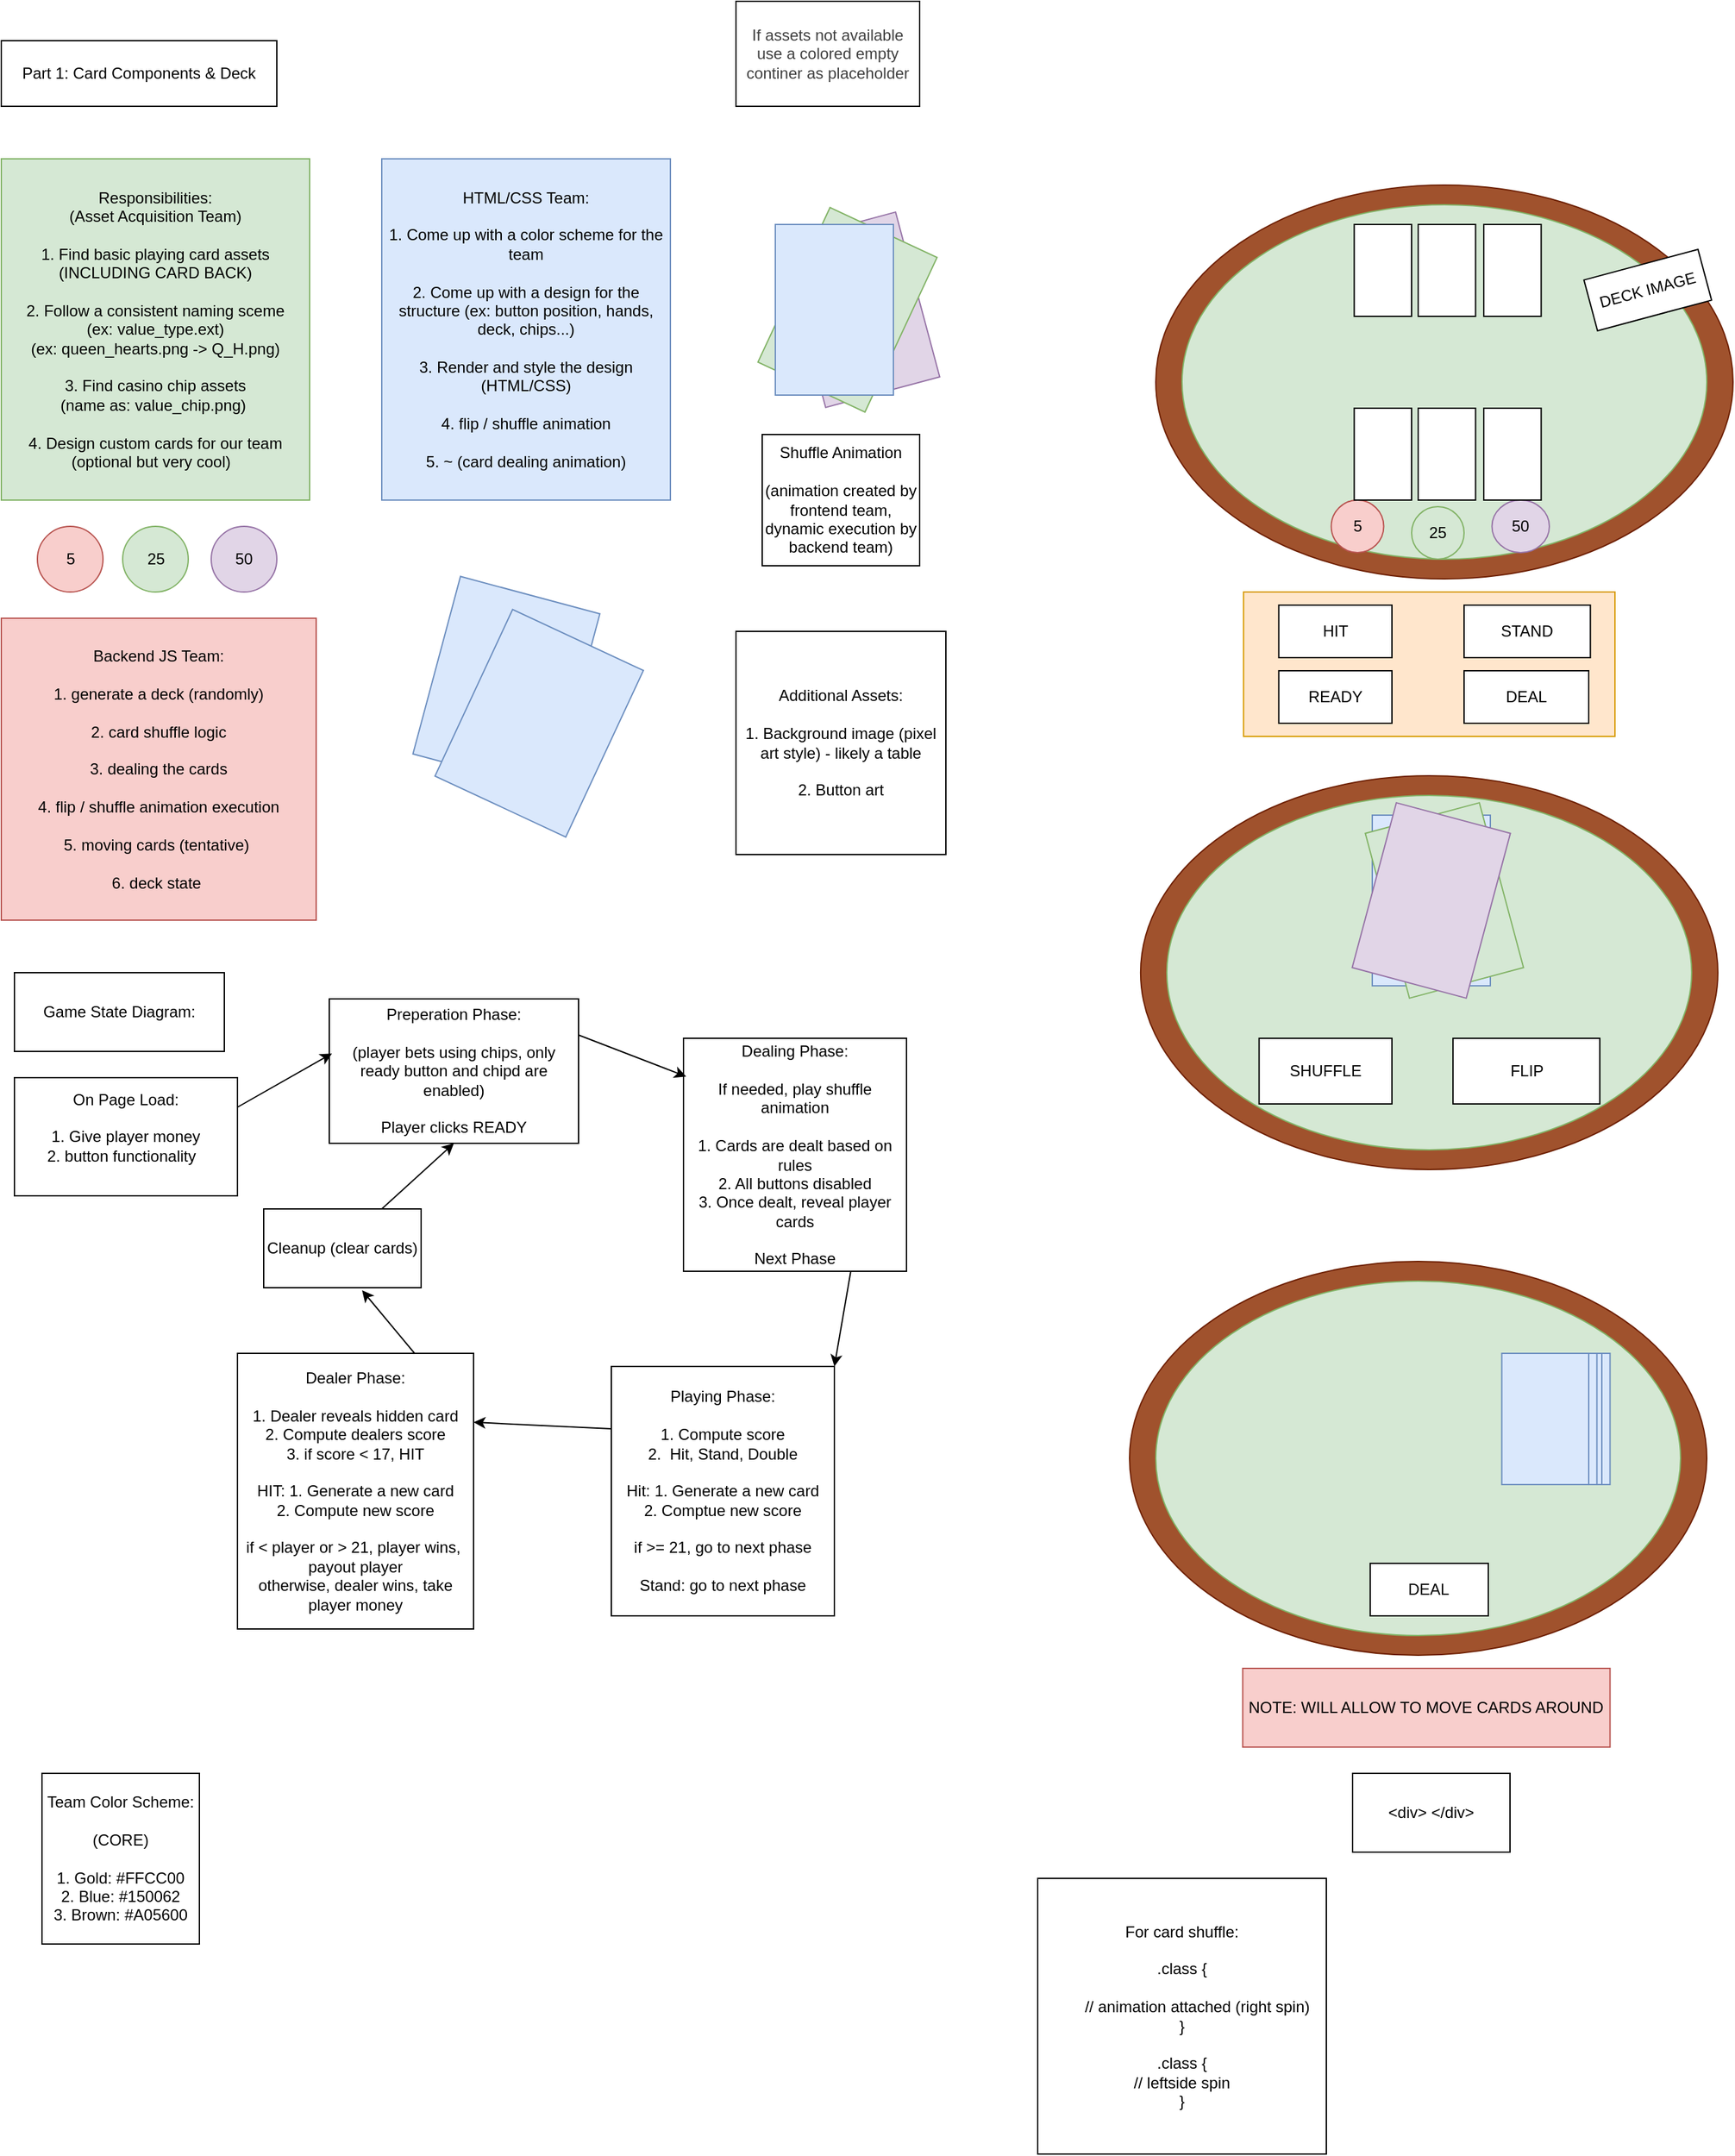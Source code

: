 <mxfile>
    <diagram id="_-PKDv2D4QOxhtcSlVaa" name="Page-1">
        <mxGraphModel dx="842" dy="620" grid="1" gridSize="10" guides="1" tooltips="1" connect="1" arrows="1" fold="1" page="1" pageScale="1" pageWidth="700" pageHeight="1000" background="none" math="0" shadow="0">
            <root>
                <mxCell id="0"/>
                <mxCell id="1" parent="0"/>
                <mxCell id="75" value="" style="ellipse;whiteSpace=wrap;html=1;fillColor=#a0522d;strokeColor=#6D1F00;fontColor=#ffffff;" vertex="1" parent="1">
                    <mxGeometry x="930" y="1000" width="440" height="300" as="geometry"/>
                </mxCell>
                <mxCell id="2" value="Part 1: Card Components &amp;amp; Deck" style="whiteSpace=wrap;html=1;" parent="1" vertex="1">
                    <mxGeometry x="70" y="70" width="210" height="50" as="geometry"/>
                </mxCell>
                <mxCell id="6" value="Responsibilities:&lt;div&gt;(Asset Acquisition Team)&lt;/div&gt;&lt;div&gt;&lt;br&gt;&lt;/div&gt;&lt;div&gt;1. Find basic playing card assets (INCLUDING CARD BACK)&lt;/div&gt;&lt;div&gt;&lt;br&gt;&lt;/div&gt;&lt;div&gt;2. Follow a consistent naming sceme&lt;/div&gt;&lt;div&gt;(ex: value_type.ext)&lt;/div&gt;&lt;div&gt;(ex: queen_hearts.png -&amp;gt; Q_H.png)&lt;/div&gt;&lt;div&gt;&lt;br&gt;&lt;/div&gt;&lt;div&gt;3. Find casino chip assets&lt;/div&gt;&lt;div&gt;(name as: value_chip.png)&amp;nbsp;&lt;/div&gt;&lt;div&gt;&lt;br&gt;&lt;/div&gt;&lt;div&gt;4. Design custom cards for our team (optional but very cool)&amp;nbsp;&amp;nbsp;&lt;/div&gt;" style="whiteSpace=wrap;html=1;fillColor=#d5e8d4;strokeColor=#82b366;" parent="1" vertex="1">
                    <mxGeometry x="70" y="160" width="235" height="260" as="geometry"/>
                </mxCell>
                <mxCell id="7" value="5" style="ellipse;whiteSpace=wrap;html=1;fillColor=#f8cecc;strokeColor=#b85450;" parent="1" vertex="1">
                    <mxGeometry x="97.5" y="440" width="50" height="50" as="geometry"/>
                </mxCell>
                <mxCell id="8" value="25" style="ellipse;whiteSpace=wrap;html=1;fillColor=#d5e8d4;strokeColor=#82b366;" parent="1" vertex="1">
                    <mxGeometry x="162.5" y="440" width="50" height="50" as="geometry"/>
                </mxCell>
                <mxCell id="9" value="50" style="ellipse;whiteSpace=wrap;html=1;fillColor=#e1d5e7;strokeColor=#9673a6;" parent="1" vertex="1">
                    <mxGeometry x="230" y="440" width="50" height="50" as="geometry"/>
                </mxCell>
                <mxCell id="11" value="HTML/CSS Team:&lt;div&gt;&lt;br&gt;&lt;/div&gt;&lt;div&gt;1. Come up with a color scheme for the team&lt;/div&gt;&lt;div&gt;&lt;br&gt;&lt;/div&gt;&lt;div&gt;2. Come up with a design for the structure (ex: button position, hands, deck, chips...)&lt;/div&gt;&lt;div&gt;&lt;br&gt;&lt;/div&gt;&lt;div&gt;3. Render and style the design (HTML/CSS)&lt;/div&gt;&lt;div&gt;&lt;br&gt;&lt;/div&gt;&lt;div&gt;4. flip / shuffle animation&lt;/div&gt;&lt;div&gt;&lt;br&gt;&lt;/div&gt;&lt;div&gt;5. ~ (card dealing animation)&lt;/div&gt;" style="whiteSpace=wrap;html=1;fillColor=#dae8fc;strokeColor=#6c8ebf;" parent="1" vertex="1">
                    <mxGeometry x="360" y="160" width="220" height="260" as="geometry"/>
                </mxCell>
                <mxCell id="12" value="&lt;span style=&quot;color: rgb(63, 63, 63);&quot;&gt;If assets not available use a colored empty continer as placeholder&lt;/span&gt;" style="whiteSpace=wrap;html=1;" parent="1" vertex="1">
                    <mxGeometry x="630" y="40" width="140" height="80" as="geometry"/>
                </mxCell>
                <mxCell id="13" value="" style="whiteSpace=wrap;html=1;" parent="1" vertex="1">
                    <mxGeometry x="660" y="210" width="90" height="130" as="geometry"/>
                </mxCell>
                <mxCell id="14" value="" style="whiteSpace=wrap;html=1;rotation=-15;fillColor=#e1d5e7;strokeColor=#9673a6;" parent="1" vertex="1">
                    <mxGeometry x="680" y="210" width="90" height="130" as="geometry"/>
                </mxCell>
                <mxCell id="16" value="" style="whiteSpace=wrap;html=1;rotation=-155;fillColor=#d5e8d4;strokeColor=#82b366;" parent="1" vertex="1">
                    <mxGeometry x="670" y="210" width="90" height="130" as="geometry"/>
                </mxCell>
                <mxCell id="17" value="" style="whiteSpace=wrap;html=1;rotation=0;fillColor=#dae8fc;strokeColor=#6c8ebf;" parent="1" vertex="1">
                    <mxGeometry x="660" y="210" width="90" height="130" as="geometry"/>
                </mxCell>
                <mxCell id="18" value="Shuffle Animation&lt;div&gt;&lt;br&gt;&lt;/div&gt;&lt;div&gt;(animation created by frontend team,&lt;/div&gt;&lt;div&gt;dynamic execution by backend team)&lt;/div&gt;" style="whiteSpace=wrap;html=1;" parent="1" vertex="1">
                    <mxGeometry x="650" y="370" width="120" height="100" as="geometry"/>
                </mxCell>
                <mxCell id="20" value="" style="whiteSpace=wrap;html=1;rotation=15;fillColor=#dae8fc;strokeColor=#6c8ebf;" parent="1" vertex="1">
                    <mxGeometry x="400" y="490" width="110" height="140" as="geometry"/>
                </mxCell>
                <mxCell id="21" value="" style="whiteSpace=wrap;html=1;rotation=25;fillColor=#dae8fc;strokeColor=#6c8ebf;" parent="1" vertex="1">
                    <mxGeometry x="425" y="520" width="110" height="140" as="geometry"/>
                </mxCell>
                <mxCell id="22" value="Backend JS Team:&lt;div&gt;&lt;br&gt;&lt;/div&gt;&lt;div&gt;1. generate a deck (randomly)&lt;/div&gt;&lt;div&gt;&lt;br&gt;&lt;/div&gt;&lt;div&gt;2. card shuffle logic&lt;/div&gt;&lt;div&gt;&lt;br&gt;&lt;/div&gt;&lt;div&gt;3. dealing the cards&lt;/div&gt;&lt;div&gt;&lt;br&gt;&lt;/div&gt;&lt;div&gt;4. flip / shuffle animation execution&lt;/div&gt;&lt;div&gt;&lt;br&gt;&lt;/div&gt;&lt;div&gt;5. moving cards (tentative)&amp;nbsp;&lt;/div&gt;&lt;div&gt;&lt;br&gt;&lt;/div&gt;&lt;div&gt;6. deck state&amp;nbsp;&lt;/div&gt;" style="whiteSpace=wrap;html=1;fillColor=#f8cecc;strokeColor=#b85450;" parent="1" vertex="1">
                    <mxGeometry x="70" y="510" width="240" height="230" as="geometry"/>
                </mxCell>
                <mxCell id="23" value="Game State Diagram:" style="whiteSpace=wrap;html=1;" parent="1" vertex="1">
                    <mxGeometry x="80" y="780" width="160" height="60" as="geometry"/>
                </mxCell>
                <mxCell id="24" value="On Page Load:&lt;div&gt;&lt;br&gt;&lt;/div&gt;&lt;div&gt;1. Give player money&lt;/div&gt;&lt;div&gt;2. button functionality&amp;nbsp;&amp;nbsp;&lt;/div&gt;&lt;div&gt;&lt;br&gt;&lt;/div&gt;" style="whiteSpace=wrap;html=1;" parent="1" vertex="1">
                    <mxGeometry x="80" y="860" width="170" height="90" as="geometry"/>
                </mxCell>
                <mxCell id="25" value="Preperation Phase:&lt;div&gt;&lt;br&gt;&lt;/div&gt;&lt;div&gt;(player bets using chips, only ready button and chipd are enabled)&lt;/div&gt;&lt;div&gt;&lt;br&gt;&lt;/div&gt;&lt;div&gt;Player clicks READY&lt;/div&gt;" style="whiteSpace=wrap;html=1;" parent="1" vertex="1">
                    <mxGeometry x="320" y="800" width="190" height="110" as="geometry"/>
                </mxCell>
                <mxCell id="26" style="edgeStyle=none;html=1;exitX=1;exitY=0.25;exitDx=0;exitDy=0;entryX=0.011;entryY=0.378;entryDx=0;entryDy=0;entryPerimeter=0;" parent="1" source="24" target="25" edge="1">
                    <mxGeometry relative="1" as="geometry"/>
                </mxCell>
                <mxCell id="34" style="edgeStyle=none;html=1;exitX=0.75;exitY=1;exitDx=0;exitDy=0;entryX=1;entryY=0;entryDx=0;entryDy=0;" parent="1" source="28" target="33" edge="1">
                    <mxGeometry relative="1" as="geometry"/>
                </mxCell>
                <mxCell id="28" value="Dealing Phase:&lt;div&gt;&lt;font color=&quot;#000000&quot;&gt;&lt;br&gt;&lt;/font&gt;&lt;/div&gt;&lt;div&gt;&lt;font color=&quot;#000000&quot;&gt;If needed, play shuffle animation&lt;br&gt;&lt;/font&gt;&lt;div&gt;&lt;br&gt;&lt;/div&gt;&lt;div&gt;1. Cards are dealt based on rules&lt;/div&gt;&lt;div&gt;2. All buttons disabled&lt;/div&gt;&lt;/div&gt;&lt;div&gt;3. Once dealt, reveal player cards&lt;/div&gt;&lt;div&gt;&lt;br&gt;&lt;/div&gt;&lt;div&gt;Next Phase&lt;/div&gt;" style="whiteSpace=wrap;html=1;" parent="1" vertex="1">
                    <mxGeometry x="590" y="830" width="170" height="177.5" as="geometry"/>
                </mxCell>
                <mxCell id="31" style="edgeStyle=none;html=1;exitX=1;exitY=0.25;exitDx=0;exitDy=0;entryX=0.012;entryY=0.164;entryDx=0;entryDy=0;entryPerimeter=0;" parent="1" source="25" target="28" edge="1">
                    <mxGeometry relative="1" as="geometry"/>
                </mxCell>
                <mxCell id="36" style="edgeStyle=none;html=1;exitX=0;exitY=0.25;exitDx=0;exitDy=0;entryX=1;entryY=0.25;entryDx=0;entryDy=0;" parent="1" source="33" target="35" edge="1">
                    <mxGeometry relative="1" as="geometry"/>
                </mxCell>
                <mxCell id="33" value="Playing Phase:&lt;div&gt;&lt;br&gt;&lt;/div&gt;&lt;div&gt;1. Compute score&lt;/div&gt;&lt;div&gt;2.&amp;nbsp; Hit, Stand, Double&lt;/div&gt;&lt;div&gt;&lt;br&gt;&lt;/div&gt;&lt;div&gt;Hit: 1. Generate a new card&lt;/div&gt;&lt;div&gt;2. Comptue new score&lt;/div&gt;&lt;div&gt;&lt;br&gt;&lt;/div&gt;&lt;div&gt;if &amp;gt;= 21, go to next phase&lt;/div&gt;&lt;div&gt;&lt;br&gt;&lt;/div&gt;&lt;div&gt;Stand: go to next phase&lt;/div&gt;" style="whiteSpace=wrap;html=1;" parent="1" vertex="1">
                    <mxGeometry x="535" y="1080" width="170" height="190" as="geometry"/>
                </mxCell>
                <mxCell id="35" value="Dealer Phase:&lt;div&gt;&lt;br&gt;&lt;/div&gt;&lt;div&gt;1. Dealer reveals hidden card&lt;/div&gt;&lt;div&gt;2. Compute dealers score&lt;/div&gt;&lt;div&gt;3. if score &amp;lt; 17, HIT&lt;/div&gt;&lt;div&gt;&lt;br&gt;&lt;/div&gt;&lt;div&gt;HIT: 1. Generate a new card&lt;/div&gt;&lt;div&gt;2. Compute new score&lt;/div&gt;&lt;div&gt;&lt;br&gt;&lt;/div&gt;&lt;div&gt;if &amp;lt; player or &amp;gt; 21, player wins,&amp;nbsp;&lt;/div&gt;&lt;div&gt;payout player&lt;/div&gt;&lt;div&gt;otherwise, dealer wins, take player money&lt;/div&gt;" style="whiteSpace=wrap;html=1;" parent="1" vertex="1">
                    <mxGeometry x="250" y="1070" width="180" height="210" as="geometry"/>
                </mxCell>
                <mxCell id="39" style="edgeStyle=none;html=1;exitX=0.75;exitY=0;exitDx=0;exitDy=0;entryX=0.5;entryY=1;entryDx=0;entryDy=0;" parent="1" source="37" target="25" edge="1">
                    <mxGeometry relative="1" as="geometry"/>
                </mxCell>
                <mxCell id="37" value="Cleanup (clear cards)" style="whiteSpace=wrap;html=1;" parent="1" vertex="1">
                    <mxGeometry x="270" y="960" width="120" height="60" as="geometry"/>
                </mxCell>
                <mxCell id="38" style="edgeStyle=none;html=1;exitX=0.75;exitY=0;exitDx=0;exitDy=0;entryX=0.625;entryY=1.033;entryDx=0;entryDy=0;entryPerimeter=0;" parent="1" source="35" target="37" edge="1">
                    <mxGeometry relative="1" as="geometry"/>
                </mxCell>
                <mxCell id="40" value="" style="ellipse;whiteSpace=wrap;html=1;fillColor=#a0522d;strokeColor=#6D1F00;fontColor=#ffffff;" vertex="1" parent="1">
                    <mxGeometry x="950" y="180" width="440" height="300" as="geometry"/>
                </mxCell>
                <mxCell id="42" value="" style="ellipse;whiteSpace=wrap;html=1;fillColor=#d5e8d4;strokeColor=#82b366;" vertex="1" parent="1">
                    <mxGeometry x="970" y="195" width="400" height="270" as="geometry"/>
                </mxCell>
                <mxCell id="43" value="5" style="ellipse;whiteSpace=wrap;html=1;fillColor=#f8cecc;strokeColor=#b85450;" vertex="1" parent="1">
                    <mxGeometry x="1083.75" y="420" width="40" height="40" as="geometry"/>
                </mxCell>
                <mxCell id="44" value="25" style="ellipse;whiteSpace=wrap;html=1;fillColor=#d5e8d4;strokeColor=#82b366;" vertex="1" parent="1">
                    <mxGeometry x="1145" y="425" width="40" height="40" as="geometry"/>
                </mxCell>
                <mxCell id="45" value="50" style="ellipse;whiteSpace=wrap;html=1;fillColor=#e1d5e7;strokeColor=#9673a6;" vertex="1" parent="1">
                    <mxGeometry x="1206.25" y="420" width="43.75" height="40" as="geometry"/>
                </mxCell>
                <mxCell id="49" value="" style="whiteSpace=wrap;html=1;" vertex="1" parent="1">
                    <mxGeometry x="1101.25" y="350" width="43.75" height="70" as="geometry"/>
                </mxCell>
                <mxCell id="53" value="" style="whiteSpace=wrap;html=1;" vertex="1" parent="1">
                    <mxGeometry x="1150" y="350" width="43.75" height="70" as="geometry"/>
                </mxCell>
                <mxCell id="54" value="" style="whiteSpace=wrap;html=1;" vertex="1" parent="1">
                    <mxGeometry x="1200" y="350" width="43.75" height="70" as="geometry"/>
                </mxCell>
                <mxCell id="55" value="" style="whiteSpace=wrap;html=1;" vertex="1" parent="1">
                    <mxGeometry x="1101.25" y="210" width="43.75" height="70" as="geometry"/>
                </mxCell>
                <mxCell id="56" value="" style="whiteSpace=wrap;html=1;" vertex="1" parent="1">
                    <mxGeometry x="1150" y="210" width="43.75" height="70" as="geometry"/>
                </mxCell>
                <mxCell id="57" value="" style="whiteSpace=wrap;html=1;" vertex="1" parent="1">
                    <mxGeometry x="1200" y="210" width="43.75" height="70" as="geometry"/>
                </mxCell>
                <mxCell id="58" value="" style="whiteSpace=wrap;html=1;fillColor=#ffe6cc;strokeColor=#d79b00;" vertex="1" parent="1">
                    <mxGeometry x="1016.88" y="490" width="283.12" height="110" as="geometry"/>
                </mxCell>
                <mxCell id="59" value="HIT" style="whiteSpace=wrap;html=1;" vertex="1" parent="1">
                    <mxGeometry x="1043.75" y="500" width="86.25" height="40" as="geometry"/>
                </mxCell>
                <mxCell id="60" value="STAND" style="whiteSpace=wrap;html=1;" vertex="1" parent="1">
                    <mxGeometry x="1185" y="500" width="96.25" height="40" as="geometry"/>
                </mxCell>
                <mxCell id="61" value="READY" style="whiteSpace=wrap;html=1;" vertex="1" parent="1">
                    <mxGeometry x="1043.75" y="550" width="86.25" height="40" as="geometry"/>
                </mxCell>
                <mxCell id="62" value="DEAL" style="whiteSpace=wrap;html=1;" vertex="1" parent="1">
                    <mxGeometry x="1185" y="550" width="95" height="40" as="geometry"/>
                </mxCell>
                <mxCell id="64" value="" style="ellipse;whiteSpace=wrap;html=1;fillColor=#a0522d;strokeColor=#6D1F00;fontColor=#ffffff;" vertex="1" parent="1">
                    <mxGeometry x="938.44" y="630" width="440" height="300" as="geometry"/>
                </mxCell>
                <mxCell id="63" value="" style="ellipse;whiteSpace=wrap;html=1;fillColor=#d5e8d4;strokeColor=#82b366;" vertex="1" parent="1">
                    <mxGeometry x="958.44" y="645" width="400" height="270" as="geometry"/>
                </mxCell>
                <mxCell id="67" value="" style="whiteSpace=wrap;html=1;rotation=0;fillColor=#dae8fc;strokeColor=#6c8ebf;" vertex="1" parent="1">
                    <mxGeometry x="1115" y="660" width="90" height="130" as="geometry"/>
                </mxCell>
                <mxCell id="68" value="" style="whiteSpace=wrap;html=1;rotation=-15;fillColor=#d5e8d4;strokeColor=#82b366;" vertex="1" parent="1">
                    <mxGeometry x="1125" y="660" width="90" height="130" as="geometry"/>
                </mxCell>
                <mxCell id="69" value="" style="whiteSpace=wrap;html=1;rotation=15;fillColor=#e1d5e7;strokeColor=#9673a6;" vertex="1" parent="1">
                    <mxGeometry x="1115" y="660" width="90" height="130" as="geometry"/>
                </mxCell>
                <mxCell id="72" value="SHUFFLE" style="whiteSpace=wrap;html=1;" vertex="1" parent="1">
                    <mxGeometry x="1028.75" y="830" width="101.25" height="50" as="geometry"/>
                </mxCell>
                <mxCell id="73" value="FLIP" style="whiteSpace=wrap;html=1;" vertex="1" parent="1">
                    <mxGeometry x="1176.56" y="830" width="111.87" height="50" as="geometry"/>
                </mxCell>
                <mxCell id="74" value="" style="ellipse;whiteSpace=wrap;html=1;fillColor=#d5e8d4;strokeColor=#82b366;" vertex="1" parent="1">
                    <mxGeometry x="950" y="1015" width="400" height="270" as="geometry"/>
                </mxCell>
                <mxCell id="76" value="" style="whiteSpace=wrap;html=1;rotation=0;fillColor=#dae8fc;strokeColor=#6c8ebf;" vertex="1" parent="1">
                    <mxGeometry x="1230" y="1070" width="66.25" height="100" as="geometry"/>
                </mxCell>
                <mxCell id="78" value="" style="whiteSpace=wrap;html=1;rotation=0;fillColor=#dae8fc;strokeColor=#6c8ebf;" vertex="1" parent="1">
                    <mxGeometry x="1223.75" y="1070" width="66.25" height="100" as="geometry"/>
                </mxCell>
                <mxCell id="79" value="" style="whiteSpace=wrap;html=1;rotation=0;fillColor=#dae8fc;strokeColor=#6c8ebf;" vertex="1" parent="1">
                    <mxGeometry x="1220" y="1070" width="66.25" height="100" as="geometry"/>
                </mxCell>
                <mxCell id="80" value="" style="whiteSpace=wrap;html=1;rotation=0;fillColor=#dae8fc;strokeColor=#6c8ebf;" vertex="1" parent="1">
                    <mxGeometry x="1213.75" y="1070" width="66.25" height="100" as="geometry"/>
                </mxCell>
                <mxCell id="82" value="DEAL" style="whiteSpace=wrap;html=1;" vertex="1" parent="1">
                    <mxGeometry x="1113.44" y="1230" width="90" height="40" as="geometry"/>
                </mxCell>
                <mxCell id="83" value="NOTE: WILL ALLOW TO MOVE CARDS AROUND" style="whiteSpace=wrap;html=1;fillColor=#f8cecc;strokeColor=#b85450;" vertex="1" parent="1">
                    <mxGeometry x="1016.25" y="1310" width="280" height="60" as="geometry"/>
                </mxCell>
                <mxCell id="98" value="Additional Assets:&lt;div&gt;&lt;br&gt;&lt;/div&gt;&lt;div&gt;1. Background image (pixel art style) - likely a table&lt;/div&gt;&lt;div&gt;&lt;br&gt;&lt;/div&gt;&lt;div&gt;2. Button art&lt;/div&gt;" style="whiteSpace=wrap;html=1;" vertex="1" parent="1">
                    <mxGeometry x="630" y="520" width="160" height="170" as="geometry"/>
                </mxCell>
                <mxCell id="99" value="Team Color Scheme:&lt;div&gt;&lt;font color=&quot;#000000&quot;&gt;&lt;br&gt;&lt;/font&gt;&lt;/div&gt;&lt;div&gt;&lt;font color=&quot;#000000&quot;&gt;(CORE)&lt;br&gt;&lt;/font&gt;&lt;div&gt;&lt;br&gt;&lt;/div&gt;&lt;div&gt;1. Gold:&amp;nbsp;#FFCC00&lt;/div&gt;&lt;div&gt;2. Blue:&amp;nbsp;#150062&lt;/div&gt;&lt;div&gt;3. Brown:&amp;nbsp;#A05600&lt;/div&gt;&lt;/div&gt;" style="whiteSpace=wrap;html=1;" vertex="1" parent="1">
                    <mxGeometry x="101" y="1390" width="120" height="130" as="geometry"/>
                </mxCell>
                <mxCell id="100" value="&amp;lt;div&amp;gt; &amp;lt;/div&amp;gt;" style="whiteSpace=wrap;html=1;" vertex="1" parent="1">
                    <mxGeometry x="1100" y="1390" width="120" height="60" as="geometry"/>
                </mxCell>
                <mxCell id="102" value="For card shuffle:&lt;div&gt;&lt;br&gt;&lt;/div&gt;&lt;div&gt;.class {&lt;/div&gt;&lt;div&gt;&lt;br&gt;&lt;/div&gt;&lt;div&gt;&amp;nbsp; &amp;nbsp; &amp;nbsp; &amp;nbsp;// animation attached (right spin)&lt;/div&gt;&lt;div&gt;}&lt;/div&gt;&lt;div&gt;&lt;br&gt;&lt;/div&gt;&lt;div&gt;.class {&lt;/div&gt;&lt;div&gt;// leftside spin&lt;/div&gt;&lt;div&gt;}&lt;/div&gt;" style="whiteSpace=wrap;html=1;" vertex="1" parent="1">
                    <mxGeometry x="860" y="1470" width="220" height="210" as="geometry"/>
                </mxCell>
                <mxCell id="103" value="DECK IMAGE" style="whiteSpace=wrap;html=1;rotation=-15;" vertex="1" parent="1">
                    <mxGeometry x="1280" y="240" width="90" height="40" as="geometry"/>
                </mxCell>
            </root>
        </mxGraphModel>
    </diagram>
</mxfile>